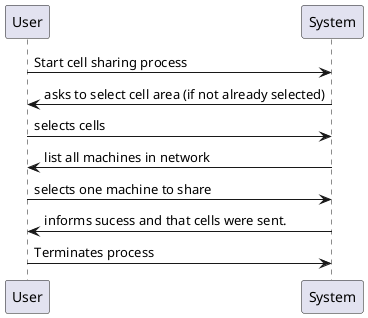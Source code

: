   @startuml IPC01.1_ssd.png
    skinparam handwritten false
    skinparam monochrome false
    skinparam packageStyle rect
    skinparam defaultFontName FG Virgil
    skinparam shadowing false

/' SSD '/


User -> System : Start cell sharing process
System -> User : asks to select cell area (if not already selected)
User -> System : selects cells
System -> User : list all machines in network
User -> System : selects one machine to share
System -> User : informs sucess and that cells were sent.
User -> System : Terminates process


        
    
@enduml





